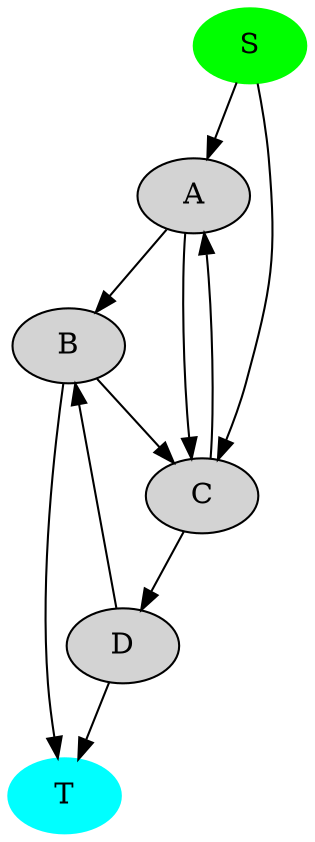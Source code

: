 strict digraph G {
  1 [ label="A" color="" style="filled" ];
  2 [ label="B" color="" style="filled" ];
  3 [ label="C" color="" style="filled" ];
  4 [ label="D" color="" style="filled" ];
  5 [ label="S" color="green" style="filled" ];
  6 [ label="T" color="cyan" style="filled" ];
  1 -> 3 [ label="" ];
  3 -> 1 [ label="" ];
  1 -> 2 [ label="" ];
  4 -> 2 [ label="" ];
  2 -> 3 [ label="" ];
  3 -> 4 [ label="" ];
  5 -> 1 [ label="" ];
  5 -> 3 [ label="" ];
  2 -> 6 [ label="" ];
  4 -> 6 [ label="" ];
}
